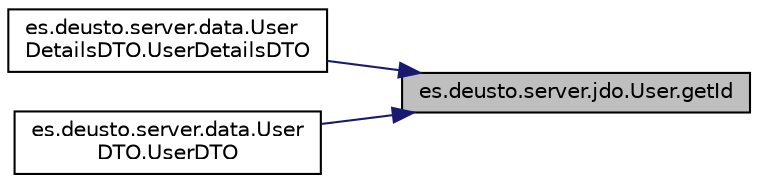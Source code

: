 digraph "es.deusto.server.jdo.User.getId"
{
 // LATEX_PDF_SIZE
  edge [fontname="Helvetica",fontsize="10",labelfontname="Helvetica",labelfontsize="10"];
  node [fontname="Helvetica",fontsize="10",shape=record];
  rankdir="RL";
  Node10 [label="es.deusto.server.jdo.User.getId",height=0.2,width=0.4,color="black", fillcolor="grey75", style="filled", fontcolor="black",tooltip=" "];
  Node10 -> Node11 [dir="back",color="midnightblue",fontsize="10",style="solid"];
  Node11 [label="es.deusto.server.data.User\lDetailsDTO.UserDetailsDTO",height=0.2,width=0.4,color="black", fillcolor="white", style="filled",URL="$classes_1_1deusto_1_1server_1_1data_1_1_user_details_d_t_o.html#aae05e33019f1da5126c95feda9f7d25a",tooltip=" "];
  Node10 -> Node12 [dir="back",color="midnightblue",fontsize="10",style="solid"];
  Node12 [label="es.deusto.server.data.User\lDTO.UserDTO",height=0.2,width=0.4,color="black", fillcolor="white", style="filled",URL="$classes_1_1deusto_1_1server_1_1data_1_1_user_d_t_o.html#ab05044a5b24bdbdcc1bbe582b7268b71",tooltip=" "];
}
